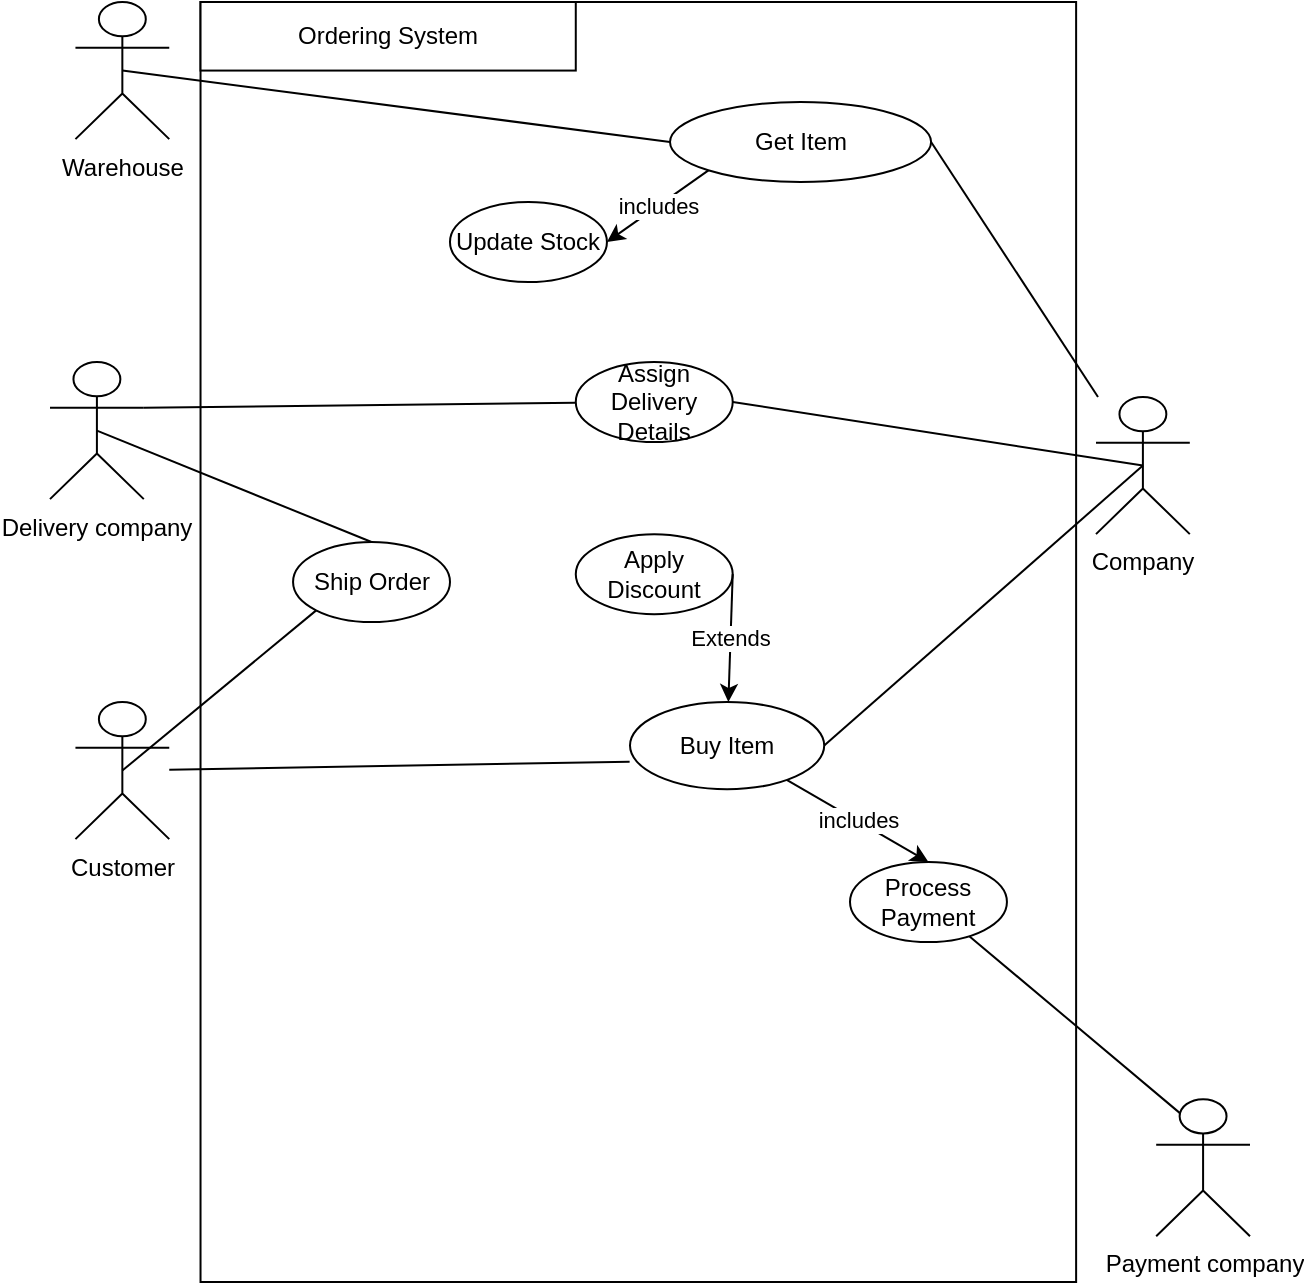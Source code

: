 <mxfile version="15.4.1" type="github">
  <diagram id="DHhrmYZk-_BRDJjHjTTv" name="Page-1">
    <mxGraphModel dx="536" dy="644" grid="1" gridSize="10" guides="1" tooltips="1" connect="1" arrows="1" fold="1" page="1" pageScale="1" pageWidth="850" pageHeight="1100" math="0" shadow="0">
      <root>
        <mxCell id="0" />
        <mxCell id="1" parent="0" />
        <mxCell id="h9TVfg6GgMMsXIs7BWNI-1" value="" style="group" parent="1" vertex="1" connectable="0">
          <mxGeometry x="130.0" y="160" width="600.0" height="640" as="geometry" />
        </mxCell>
        <mxCell id="JzrAF8KT72Ozs5m3SB34-1" value="Payment company" style="shape=umlActor;verticalLabelPosition=bottom;verticalAlign=top;html=1;outlineConnect=0;" parent="h9TVfg6GgMMsXIs7BWNI-1" vertex="1">
          <mxGeometry x="553.093" y="548.571" width="46.907" height="68.571" as="geometry" />
        </mxCell>
        <mxCell id="JzrAF8KT72Ozs5m3SB34-2" value="Company" style="shape=umlActor;verticalLabelPosition=bottom;verticalAlign=top;html=1;outlineConnect=0;" parent="h9TVfg6GgMMsXIs7BWNI-1" vertex="1">
          <mxGeometry x="522.998" y="197.5" width="46.907" height="68.571" as="geometry" />
        </mxCell>
        <mxCell id="JzrAF8KT72Ozs5m3SB34-3" value="Delivery company" style="shape=umlActor;verticalLabelPosition=bottom;verticalAlign=top;html=1;outlineConnect=0;" parent="h9TVfg6GgMMsXIs7BWNI-1" vertex="1">
          <mxGeometry y="180.001" width="46.907" height="68.571" as="geometry" />
        </mxCell>
        <mxCell id="JzrAF8KT72Ozs5m3SB34-4" value="Customer" style="shape=umlActor;verticalLabelPosition=bottom;verticalAlign=top;html=1;outlineConnect=0;" parent="h9TVfg6GgMMsXIs7BWNI-1" vertex="1">
          <mxGeometry x="12.723" y="349.996" width="46.907" height="68.571" as="geometry" />
        </mxCell>
        <mxCell id="JzrAF8KT72Ozs5m3SB34-5" value="Warehouse" style="shape=umlActor;verticalLabelPosition=bottom;verticalAlign=top;html=1;outlineConnect=0;" parent="h9TVfg6GgMMsXIs7BWNI-1" vertex="1">
          <mxGeometry x="12.723" width="46.907" height="68.571" as="geometry" />
        </mxCell>
        <mxCell id="JzrAF8KT72Ozs5m3SB34-10" value="" style="rounded=0;whiteSpace=wrap;html=1;" parent="h9TVfg6GgMMsXIs7BWNI-1" vertex="1">
          <mxGeometry x="75.265" width="437.797" height="640" as="geometry" />
        </mxCell>
        <mxCell id="JzrAF8KT72Ozs5m3SB34-11" value="Ordering System" style="rounded=0;whiteSpace=wrap;html=1;" parent="h9TVfg6GgMMsXIs7BWNI-1" vertex="1">
          <mxGeometry x="75.265" width="187.627" height="34.286" as="geometry" />
        </mxCell>
        <mxCell id="JzrAF8KT72Ozs5m3SB34-45" style="rounded=0;orthogonalLoop=1;jettySize=auto;html=1;exitX=1;exitY=0.5;exitDx=0;exitDy=0;endArrow=none;endFill=0;entryX=0.5;entryY=0.5;entryDx=0;entryDy=0;entryPerimeter=0;" parent="h9TVfg6GgMMsXIs7BWNI-1" source="JzrAF8KT72Ozs5m3SB34-12" target="JzrAF8KT72Ozs5m3SB34-2" edge="1">
          <mxGeometry x="-2160.0" as="geometry" />
        </mxCell>
        <mxCell id="JzrAF8KT72Ozs5m3SB34-12" value="Buy Item" style="ellipse;whiteSpace=wrap;html=1;" parent="h9TVfg6GgMMsXIs7BWNI-1" vertex="1">
          <mxGeometry x="290.0" y="350" width="97.11" height="43.57" as="geometry" />
        </mxCell>
        <mxCell id="JzrAF8KT72Ozs5m3SB34-18" value="Get Item" style="ellipse;whiteSpace=wrap;html=1;" parent="h9TVfg6GgMMsXIs7BWNI-1" vertex="1">
          <mxGeometry x="310.0" y="50" width="130.55" height="40" as="geometry" />
        </mxCell>
        <mxCell id="JzrAF8KT72Ozs5m3SB34-46" style="rounded=0;orthogonalLoop=1;jettySize=auto;html=1;exitX=-0.002;exitY=0.685;exitDx=0;exitDy=0;endArrow=none;endFill=0;exitPerimeter=0;" parent="h9TVfg6GgMMsXIs7BWNI-1" source="JzrAF8KT72Ozs5m3SB34-12" target="JzrAF8KT72Ozs5m3SB34-4" edge="1">
          <mxGeometry x="-2160.0" as="geometry">
            <mxPoint x="252.36" y="148.368" as="sourcePoint" />
            <mxPoint x="71.263" y="280" as="targetPoint" />
          </mxGeometry>
        </mxCell>
        <mxCell id="JzrAF8KT72Ozs5m3SB34-47" value="Apply Discount" style="ellipse;whiteSpace=wrap;html=1;" parent="h9TVfg6GgMMsXIs7BWNI-1" vertex="1">
          <mxGeometry x="262.89" y="266.07" width="78.47" height="40" as="geometry" />
        </mxCell>
        <mxCell id="JzrAF8KT72Ozs5m3SB34-48" value="Extends" style="rounded=0;orthogonalLoop=1;jettySize=auto;html=1;endArrow=none;endFill=0;entryX=1;entryY=0.5;entryDx=0;entryDy=0;startArrow=classic;startFill=1;" parent="h9TVfg6GgMMsXIs7BWNI-1" source="JzrAF8KT72Ozs5m3SB34-12" target="JzrAF8KT72Ozs5m3SB34-47" edge="1">
          <mxGeometry x="-2160.0" as="geometry">
            <mxPoint x="230.078" y="179.141" as="sourcePoint" />
            <mxPoint x="82.52" y="290" as="targetPoint" />
          </mxGeometry>
        </mxCell>
        <mxCell id="JzrAF8KT72Ozs5m3SB34-52" style="rounded=0;orthogonalLoop=1;jettySize=auto;html=1;endArrow=none;endFill=0;entryX=0.5;entryY=0.5;entryDx=0;entryDy=0;entryPerimeter=0;exitX=0;exitY=0.5;exitDx=0;exitDy=0;" parent="h9TVfg6GgMMsXIs7BWNI-1" source="JzrAF8KT72Ozs5m3SB34-18" target="JzrAF8KT72Ozs5m3SB34-5" edge="1">
          <mxGeometry x="-2001.26" y="-79.85" as="geometry">
            <mxPoint x="360.0" y="50" as="sourcePoint" />
            <mxPoint x="90.0" y="60" as="targetPoint" />
          </mxGeometry>
        </mxCell>
        <mxCell id="JzrAF8KT72Ozs5m3SB34-56" style="rounded=0;orthogonalLoop=1;jettySize=auto;html=1;endArrow=none;endFill=0;exitX=1;exitY=0.5;exitDx=0;exitDy=0;" parent="h9TVfg6GgMMsXIs7BWNI-1" source="JzrAF8KT72Ozs5m3SB34-18" target="JzrAF8KT72Ozs5m3SB34-2" edge="1">
          <mxGeometry x="-1991.26" y="-69.85" as="geometry">
            <mxPoint x="340.0" y="64.29" as="sourcePoint" />
            <mxPoint x="46.176" y="44.286" as="targetPoint" />
          </mxGeometry>
        </mxCell>
        <mxCell id="JzrAF8KT72Ozs5m3SB34-60" value="includes" style="rounded=0;orthogonalLoop=1;jettySize=auto;html=1;exitX=1;exitY=0.5;exitDx=0;exitDy=0;endArrow=none;endFill=0;entryX=0;entryY=1;entryDx=0;entryDy=0;startArrow=classic;startFill=1;" parent="h9TVfg6GgMMsXIs7BWNI-1" source="JzrAF8KT72Ozs5m3SB34-61" target="JzrAF8KT72Ozs5m3SB34-18" edge="1">
          <mxGeometry x="-2130.07" y="-70" as="geometry">
            <mxPoint x="339.93" y="91.785" as="sourcePoint" />
            <mxPoint x="248.4" y="90" as="targetPoint" />
          </mxGeometry>
        </mxCell>
        <mxCell id="JzrAF8KT72Ozs5m3SB34-61" value="Update Stock" style="ellipse;whiteSpace=wrap;html=1;" parent="h9TVfg6GgMMsXIs7BWNI-1" vertex="1">
          <mxGeometry x="200.0" y="100" width="78.47" height="40" as="geometry" />
        </mxCell>
        <mxCell id="JzrAF8KT72Ozs5m3SB34-62" value="includes" style="rounded=0;orthogonalLoop=1;jettySize=auto;html=1;exitX=0.5;exitY=0;exitDx=0;exitDy=0;endArrow=none;endFill=0;startArrow=classic;startFill=1;" parent="h9TVfg6GgMMsXIs7BWNI-1" source="JzrAF8KT72Ozs5m3SB34-63" target="JzrAF8KT72Ozs5m3SB34-12" edge="1">
          <mxGeometry x="-1967.99" y="80.66" as="geometry">
            <mxPoint x="502.01" y="242.445" as="sourcePoint" />
            <mxPoint x="373.481" y="179.995" as="targetPoint" />
          </mxGeometry>
        </mxCell>
        <mxCell id="JzrAF8KT72Ozs5m3SB34-63" value="Process Payment" style="ellipse;whiteSpace=wrap;html=1;" parent="h9TVfg6GgMMsXIs7BWNI-1" vertex="1">
          <mxGeometry x="400.0" y="430" width="78.47" height="40" as="geometry" />
        </mxCell>
        <mxCell id="JzrAF8KT72Ozs5m3SB34-64" style="rounded=0;orthogonalLoop=1;jettySize=auto;html=1;endArrow=none;endFill=0;entryX=0.25;entryY=0.1;entryDx=0;entryDy=0;entryPerimeter=0;" parent="h9TVfg6GgMMsXIs7BWNI-1" source="JzrAF8KT72Ozs5m3SB34-63" target="JzrAF8KT72Ozs5m3SB34-1" edge="1">
          <mxGeometry x="-2150.0" y="10" as="geometry">
            <mxPoint x="417.11" y="171.785" as="sourcePoint" />
            <mxPoint x="556.451" y="241.786" as="targetPoint" />
          </mxGeometry>
        </mxCell>
        <mxCell id="JzrAF8KT72Ozs5m3SB34-65" value="Ship Order" style="ellipse;whiteSpace=wrap;html=1;" parent="h9TVfg6GgMMsXIs7BWNI-1" vertex="1">
          <mxGeometry x="121.53" y="270" width="78.47" height="40" as="geometry" />
        </mxCell>
        <mxCell id="JzrAF8KT72Ozs5m3SB34-66" value="Assign Delivery Details" style="ellipse;whiteSpace=wrap;html=1;" parent="h9TVfg6GgMMsXIs7BWNI-1" vertex="1">
          <mxGeometry x="262.89" y="180" width="78.47" height="40" as="geometry" />
        </mxCell>
        <mxCell id="JzrAF8KT72Ozs5m3SB34-67" style="rounded=0;orthogonalLoop=1;jettySize=auto;html=1;endArrow=none;endFill=0;exitX=1;exitY=0.333;exitDx=0;exitDy=0;exitPerimeter=0;" parent="h9TVfg6GgMMsXIs7BWNI-1" source="JzrAF8KT72Ozs5m3SB34-3" target="JzrAF8KT72Ozs5m3SB34-66" edge="1">
          <mxGeometry x="-2291.81" y="7.12" as="geometry">
            <mxPoint x="140.0" y="125.54" as="sourcePoint" />
            <mxPoint x="226.083" y="274.47" as="targetPoint" />
          </mxGeometry>
        </mxCell>
        <mxCell id="JzrAF8KT72Ozs5m3SB34-68" style="rounded=0;orthogonalLoop=1;jettySize=auto;html=1;endArrow=none;endFill=0;exitX=0.5;exitY=0.5;exitDx=0;exitDy=0;exitPerimeter=0;entryX=1;entryY=0.5;entryDx=0;entryDy=0;" parent="h9TVfg6GgMMsXIs7BWNI-1" source="JzrAF8KT72Ozs5m3SB34-2" target="JzrAF8KT72Ozs5m3SB34-66" edge="1">
          <mxGeometry x="-2281.81" y="17.12" as="geometry">
            <mxPoint x="56.907" y="212.859" as="sourcePoint" />
            <mxPoint x="272.896" y="210.363" as="targetPoint" />
          </mxGeometry>
        </mxCell>
        <mxCell id="JzrAF8KT72Ozs5m3SB34-69" style="rounded=0;orthogonalLoop=1;jettySize=auto;html=1;endArrow=none;endFill=0;exitX=0.5;exitY=0.5;exitDx=0;exitDy=0;exitPerimeter=0;entryX=0.5;entryY=0;entryDx=0;entryDy=0;" parent="h9TVfg6GgMMsXIs7BWNI-1" source="JzrAF8KT72Ozs5m3SB34-3" target="JzrAF8KT72Ozs5m3SB34-65" edge="1">
          <mxGeometry x="-2271.81" y="27.12" as="geometry">
            <mxPoint x="556.451" y="241.786" as="sourcePoint" />
            <mxPoint x="351.36" y="210" as="targetPoint" />
          </mxGeometry>
        </mxCell>
        <mxCell id="JzrAF8KT72Ozs5m3SB34-70" style="rounded=0;orthogonalLoop=1;jettySize=auto;html=1;endArrow=none;endFill=0;exitX=0.5;exitY=0.5;exitDx=0;exitDy=0;exitPerimeter=0;entryX=0;entryY=1;entryDx=0;entryDy=0;" parent="h9TVfg6GgMMsXIs7BWNI-1" source="JzrAF8KT72Ozs5m3SB34-4" target="JzrAF8KT72Ozs5m3SB34-65" edge="1">
          <mxGeometry x="-2261.81" y="37.12" as="geometry">
            <mxPoint x="33.453" y="224.287" as="sourcePoint" />
            <mxPoint x="170.765" y="280" as="targetPoint" />
          </mxGeometry>
        </mxCell>
      </root>
    </mxGraphModel>
  </diagram>
</mxfile>
